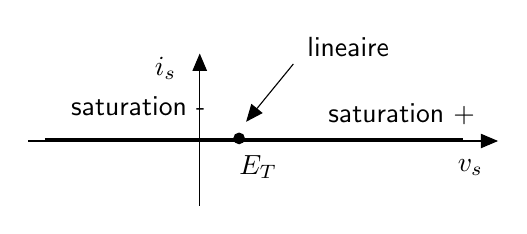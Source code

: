 \begin{tikzpicture}[y=-1cm]
\sf
\fill[draw=black] (7.989,4.578) circle (0.067cm);
\draw[arrows=-triangle 45,black] (5.311,4.611) -- (11.278,4.611);
\draw[arrows=-triangle 45,black] (7.489,5.433) -- (7.489,3.5);
\draw[arrows=-triangle 45,black] (8.678,3.633) -- (8.078,4.367);
\draw[semithick,black] (5.522,4.589) -- (10.833,4.589);
\path (5.733,4.289) node[text=black,anchor=base west] {saturation -};
\path (9,4.378) node[text=black,anchor=base west] {saturation +};
\path (8.733,3.533) node[text=black,anchor=base west] {lineaire};
\path (7.316,3.778) node[text=black,anchor=base east] {$i_s$};
\path (7.867,5.033) node[text=black,anchor=base west] {$E_T$};
\path (11.211,5) node[text=black,anchor=base east] {$v_s$};

\end{tikzpicture}%

%% Configure (x)emacs for this file ...
%% Local Variables:
%% mode: latex
%% End:
